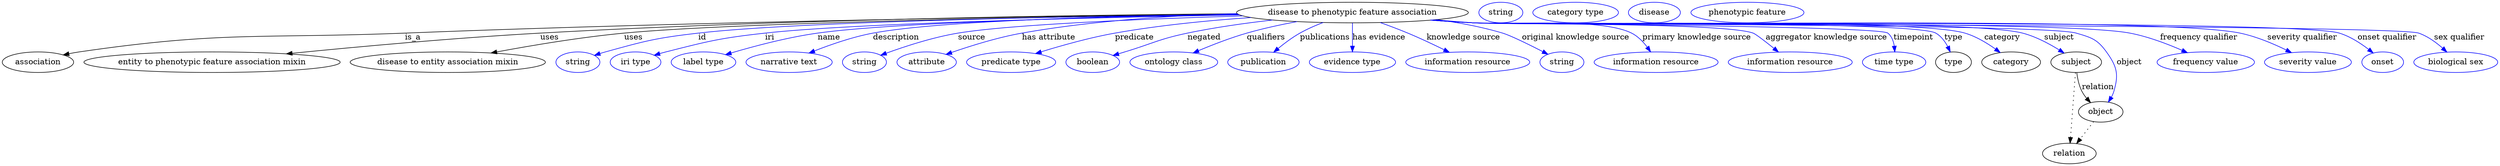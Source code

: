 digraph {
	graph [bb="0,0,4367.8,283"];
	node [label="\N"];
	"disease to phenotypic feature association"	[height=0.5,
		label="disease to phenotypic feature association",
		pos="2362.4,265",
		width=5.6328];
	association	[height=0.5,
		pos="62.394,178",
		width=1.7332];
	"disease to phenotypic feature association" -> association	[label=is_a,
		lp="718.39,221.5",
		pos="e,106.71,190.74 2162,262.14 1850.2,258.72 1230.1,249.76 704.39,229 450.83,218.99 385.49,232.63 134.39,196 128.61,195.16 122.61,194.08 \
116.66,192.87"];
	"entity to phenotypic feature association mixin"	[height=0.5,
		pos="367.39,178",
		width=6.2286];
	"disease to phenotypic feature association" -> "entity to phenotypic feature association mixin"	[label=uses,
		lp="957.89,221.5",
		pos="e,497.74,192.68 2160.7,262.98 1885.2,260.69 1375.5,253.23 941.39,229 793.16,220.73 623.86,205.24 507.76,193.68"];
	"disease to entity association mixin"	[height=0.5,
		pos="780.39,178",
		width=4.7482];
	"disease to phenotypic feature association" -> "disease to entity association mixin"	[label=uses,
		lp="1104.9,221.5",
		pos="e,855.98,194.16 2162.7,261.77 1857.8,257.81 1290.6,248.1 1088.4,229 1012.8,221.86 927.62,207.54 866.04,196.05"];
	id	[color=blue,
		height=0.5,
		label=string,
		pos="1007.4,178",
		width=1.0652];
	"disease to phenotypic feature association" -> id	[color=blue,
		label=id,
		lp="1225.4,221.5",
		pos="e,1036.4,190 2162.4,261.96 1884.3,258.41 1395.1,249.44 1218.4,229 1145,220.51 1126.6,215.72 1055.4,196 1052.3,195.14 1049.1,194.18 \
1045.9,193.16",
		style=solid];
	iri	[color=blue,
		height=0.5,
		label="iri type",
		pos="1108.4,178",
		width=1.2277];
	"disease to phenotypic feature association" -> iri	[color=blue,
		label=iri,
		lp="1343.4,221.5",
		pos="e,1141,190.15 2164.8,260.87 1912.6,256.25 1490.4,246.23 1335.4,229 1257.2,220.3 1237.7,215.39 1161.4,196 1158,195.13 1154.4,194.16 \
1150.9,193.14",
		style=solid];
	name	[color=blue,
		height=0.5,
		label="label type",
		pos="1227.4,178",
		width=1.5707];
	"disease to phenotypic feature association" -> name	[color=blue,
		label=name,
		lp="1446.4,221.5",
		pos="e,1265.8,191.23 2163.6,261.36 1931.9,257.44 1563.4,248.35 1426.4,229 1374,221.61 1315.5,205.98 1275.5,194.15",
		style=solid];
	description	[color=blue,
		height=0.5,
		label="narrative text",
		pos="1377.4,178",
		width=2.0943];
	"disease to phenotypic feature association" -> description	[color=blue,
		label=description,
		lp="1563.9,221.5",
		pos="e,1412,194.04 2161.7,262.26 1953.1,259.26 1641.1,251.12 1523.4,229 1488.3,222.4 1450.2,209.12 1421.7,197.9",
		style=solid];
	source	[color=blue,
		height=0.5,
		label=string,
		pos="1509.4,178",
		width=1.0652];
	"disease to phenotypic feature association" -> source	[color=blue,
		label=source,
		lp="1695.4,221.5",
		pos="e,1537.8,190.33 2170.3,259.18 1999.8,254.01 1763.7,244.38 1671.4,229 1627.8,221.75 1579.7,205.83 1547.3,193.89",
		style=solid];
	"has attribute"	[color=blue,
		height=0.5,
		label=attribute,
		pos="1617.4,178",
		width=1.4443];
	"disease to phenotypic feature association" -> "has attribute"	[color=blue,
		label="has attribute",
		lp="1830.4,221.5",
		pos="e,1651.2,191.7 2160.4,263.25 2048.6,259.98 1907.4,251.12 1783.4,229 1741,221.43 1694.1,206.69 1661,195.16",
		style=solid];
	predicate	[color=blue,
		height=0.5,
		label="predicate type",
		pos="1765.4,178",
		width=2.1665];
	"disease to phenotypic feature association" -> predicate	[color=blue,
		label=predicate,
		lp="1980.4,221.5",
		pos="e,1808,193.2 2184.6,256.32 2110.5,251.24 2023.9,242.84 1946.4,229 1902.4,221.14 1853.6,207.36 1817.8,196.25",
		style=solid];
	negated	[color=blue,
		height=0.5,
		label=boolean,
		pos="1908.4,178",
		width=1.2999];
	"disease to phenotypic feature association" -> negated	[color=blue,
		label=negated,
		lp="2102.4,221.5",
		pos="e,1943.6,189.93 2222.3,251.91 2174.8,246.52 2121.5,239.05 2073.4,229 2023.4,218.56 2012.2,210.87 1963.4,196 1960.1,194.99 1956.7,\
193.95 1953.2,192.9",
		style=solid];
	qualifiers	[color=blue,
		height=0.5,
		label="ontology class",
		pos="2049.4,178",
		width=2.1304];
	"disease to phenotypic feature association" -> qualifiers	[color=blue,
		label=qualifiers,
		lp="2210.9,221.5",
		pos="e,2083.3,194.24 2265.6,249.18 2236.9,243.86 2205.7,237.12 2177.4,229 2148.5,220.71 2117.1,208.5 2092.7,198.21",
		style=solid];
	publications	[color=blue,
		height=0.5,
		label=publication,
		pos="2206.4,178",
		width=1.7332];
	"disease to phenotypic feature association" -> publications	[color=blue,
		label=publications,
		lp="2314.4,221.5",
		pos="e,2224.4,195.45 2311,247.56 2297.4,242.39 2283,236.13 2270.4,229 2257,221.42 2243.3,211.19 2232.1,201.95",
		style=solid];
	"has evidence"	[color=blue,
		height=0.5,
		label="evidence type",
		pos="2362.4,178",
		width=2.0943];
	"disease to phenotypic feature association" -> "has evidence"	[color=blue,
		label="has evidence",
		lp="2408.9,221.5",
		pos="e,2362.4,196.18 2362.4,246.8 2362.4,235.16 2362.4,219.55 2362.4,206.24",
		style=solid];
	"knowledge source"	[color=blue,
		height=0.5,
		label="information resource",
		pos="2564.4,178",
		width=3.015];
	"disease to phenotypic feature association" -> "knowledge source"	[color=blue,
		label="knowledge source",
		lp="2556.9,221.5",
		pos="e,2532.1,195.37 2411.1,247.48 2426.7,241.92 2443.9,235.48 2459.4,229 2480.7,220.11 2503.9,209.19 2523.1,199.83",
		style=solid];
	"original knowledge source"	[color=blue,
		height=0.5,
		label=string,
		pos="2729.4,178",
		width=1.0652];
	"disease to phenotypic feature association" -> "original knowledge source"	[color=blue,
		label="original knowledge source",
		lp="2753.4,221.5",
		pos="e,2704.9,191.91 2510.2,252.64 2548.2,247.47 2588.8,239.94 2625.4,229 2639.4,224.83 2671,209.26 2695.8,196.59",
		style=solid];
	"primary knowledge source"	[color=blue,
		height=0.5,
		label="information resource",
		pos="2894.4,178",
		width=3.015];
	"disease to phenotypic feature association" -> "primary knowledge source"	[color=blue,
		label="primary knowledge source",
		lp="2965.4,221.5",
		pos="e,2884.7,196.09 2505.5,252.23 2528.5,250.42 2552.1,248.62 2574.4,247 2635.9,242.53 2796.2,256.53 2851.4,229 2862.4,223.52 2871.7,\
213.87 2878.8,204.49",
		style=solid];
	"aggregator knowledge source"	[color=blue,
		height=0.5,
		label="information resource",
		pos="3129.4,178",
		width=3.015];
	"disease to phenotypic feature association" -> "aggregator knowledge source"	[color=blue,
		label="aggregator knowledge source",
		lp="3192.9,221.5",
		pos="e,3108.8,195.87 2502,251.94 2526.1,250.1 2551,248.37 2574.4,247 2628.8,243.82 3013.1,247.49 3064.4,229 3068.8,227.43 3085.5,214.5 \
3100.9,202.19",
		style=solid];
	timepoint	[color=blue,
		height=0.5,
		label="time type",
		pos="3311.4,178",
		width=1.5346];
	"disease to phenotypic feature association" -> timepoint	[color=blue,
		label=timepoint,
		lp="3345.4,221.5",
		pos="e,3312.6,196.1 2500.6,251.81 2525.2,249.96 2550.5,248.25 2574.4,247 2594.5,245.94 3284.8,241.83 3300.4,229 3307.1,223.45 3310.3,\
214.81 3311.7,206.27",
		style=solid];
	type	[height=0.5,
		pos="3415.4,178",
		width=0.86659];
	"disease to phenotypic feature association" -> type	[color=blue,
		label=type,
		lp="3415.4,221.5",
		pos="e,3409.7,196.13 2500.3,251.78 2525,249.93 2550.4,248.23 2574.4,247 2619.3,244.7 3345.3,251.33 3384.4,229 3393.6,223.74 3400.5,214.51 \
3405.3,205.4",
		style=solid];
	category	[height=0.5,
		pos="3516.4,178",
		width=1.4263];
	"disease to phenotypic feature association" -> category	[color=blue,
		label=category,
		lp="3500.9,221.5",
		pos="e,3497.2,194.98 2500,251.77 2524.8,249.92 2550.3,248.22 2574.4,247 2670,242.17 3343.6,256.08 3435.4,229 3454.7,223.29 3474,211.66 \
3489,201.05",
		style=solid];
	subject	[height=0.5,
		pos="3630.4,178",
		width=1.2277];
	"disease to phenotypic feature association" -> subject	[color=blue,
		label=subject,
		lp="3600.4,221.5",
		pos="e,3609.2,194.04 2499.7,251.75 2524.6,249.89 2550.2,248.19 2574.4,247 2681.2,241.72 3432.9,255.84 3536.4,229 3559.2,223.07 3582.7,\
210.61 3600.5,199.61",
		style=solid];
	object	[height=0.5,
		pos="3673.4,91",
		width=1.0832];
	"disease to phenotypic feature association" -> object	[color=blue,
		label=object,
		lp="3723.4,178",
		pos="e,3686.8,108.09 2499.7,251.72 2524.6,249.86 2550.2,248.17 2574.4,247 2633,244.15 3574.1,245.61 3630.4,229 3657,221.15 3667.2,218.5 \
3683.4,196 3701.7,170.69 3705.3,156.9 3696.4,127 3695.4,123.55 3693.9,120.13 3692.1,116.85",
		style=solid];
	"frequency qualifier"	[color=blue,
		height=0.5,
		label="frequency value",
		pos="3857.4,178",
		width=2.3651];
	"disease to phenotypic feature association" -> "frequency qualifier"	[color=blue,
		label="frequency qualifier",
		lp="3845.4,221.5",
		pos="e,3825.2,194.67 2499.4,251.71 2524.4,249.85 2550.1,248.16 2574.4,247 2702,240.89 3598.8,252.84 3724.4,229 3756.1,222.98 3790.1,210.06 \
3815.8,198.86",
		style=solid];
	"severity qualifier"	[color=blue,
		height=0.5,
		label="severity value",
		pos="4036.4,178",
		width=2.1123];
	"disease to phenotypic feature association" -> "severity qualifier"	[color=blue,
		label="severity qualifier",
		lp="4026.4,221.5",
		pos="e,4007.6,194.82 2499.2,251.69 2524.2,249.82 2550.1,248.14 2574.4,247 2723.5,240.03 3771.3,259.47 3917.4,229 3945.7,223.09 3975.8,\
210.41 3998.6,199.3",
		style=solid];
	"onset qualifier"	[color=blue,
		height=0.5,
		label=onset,
		pos="4166.4,178",
		width=1.011];
	"disease to phenotypic feature association" -> "onset qualifier"	[color=blue,
		label="onset qualifier",
		lp="4174.9,221.5",
		pos="e,4149.7,194.29 2498.9,251.68 2524,249.8 2550,248.12 2574.4,247 2658.6,243.13 4010.9,253.9 4091.4,229 4109.8,223.29 4127.9,211.47 \
4141.7,200.76",
		style=solid];
	"sex qualifier"	[color=blue,
		height=0.5,
		label="biological sex",
		pos="4294.4,178",
		width=2.0401];
	"disease to phenotypic feature association" -> "sex qualifier"	[color=blue,
		label="sex qualifier",
		lp="4301.4,221.5",
		pos="e,4279.1,195.73 2498.9,251.66 2524,249.79 2550,248.11 2574.4,247 2620.3,244.91 4187,244.21 4230.4,229 4245.9,223.58 4260.5,212.78 \
4271.8,202.6",
		style=solid];
	association_type	[color=blue,
		height=0.5,
		label=string,
		pos="2621.4,265",
		width=1.0652];
	association_category	[color=blue,
		height=0.5,
		label="category type",
		pos="2752.4,265",
		width=2.0762];
	subject -> object	[label=relation,
		lp="3668.4,134.5",
		pos="e,3655.5,107.23 3631.5,159.55 3632.7,149.57 3635.2,137.07 3640.4,127 3642.6,122.68 3645.5,118.52 3648.7,114.66"];
	relation	[height=0.5,
		pos="3618.4,18",
		width=1.2999];
	subject -> relation	[pos="e,3619.7,36.188 3629.1,159.79 3627,132.48 3623,78.994 3620.5,46.38",
		style=dotted];
	"disease to phenotypic feature association_subject"	[color=blue,
		height=0.5,
		label=disease,
		pos="2890.4,265",
		width=1.2638];
	object -> relation	[pos="e,3631.2,35.54 3660.9,73.889 3654,64.939 3645.2,53.617 3637.4,43.584",
		style=dotted];
	"disease to phenotypic feature association_object"	[color=blue,
		height=0.5,
		label="phenotypic feature",
		pos="3052.4,265",
		width=2.7442];
}
